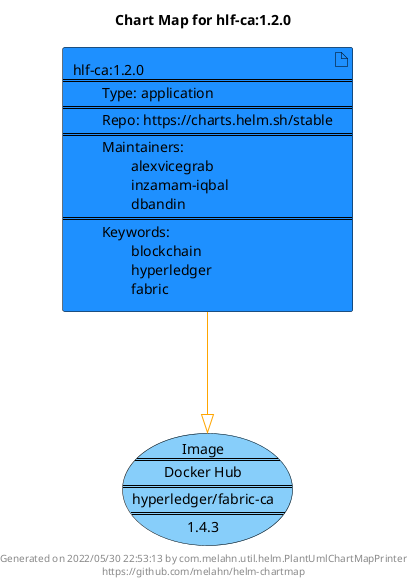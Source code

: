 @startuml
skinparam linetype ortho
skinparam backgroundColor white
skinparam usecaseBorderColor black
skinparam usecaseArrowColor LightSlateGray
skinparam artifactBorderColor black
skinparam artifactArrowColor LightSlateGray

title Chart Map for hlf-ca:1.2.0

'There is one referenced Helm Chart
artifact "hlf-ca:1.2.0\n====\n\tType: application\n====\n\tRepo: https://charts.helm.sh/stable\n====\n\tMaintainers: \n\t\talexvicegrab\n\t\tinzamam-iqbal\n\t\tdbandin\n====\n\tKeywords: \n\t\tblockchain\n\t\thyperledger\n\t\tfabric" as hlf_ca_1_2_0 #DodgerBlue

'There is one referenced Docker Image
usecase "Image\n====\nDocker Hub\n====\nhyperledger/fabric-ca\n====\n1.4.3" as hyperledger_fabric_ca_1_4_3 #LightSkyBlue

'Chart Dependencies
hlf_ca_1_2_0--[#orange]-|>hyperledger_fabric_ca_1_4_3

center footer Generated on 2022/05/30 22:53:13 by com.melahn.util.helm.PlantUmlChartMapPrinter\nhttps://github.com/melahn/helm-chartmap
@enduml
